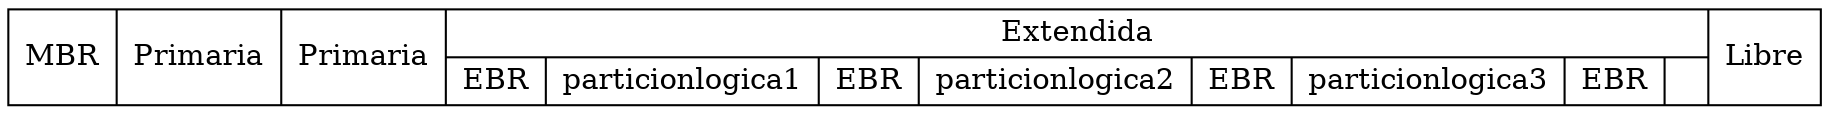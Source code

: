 digraph G {
		node [shape=record];struct1 [label="MBR|Primaria|Primaria|{ Extendida |{EBR |particionlogica1 |EBR |particionlogica2 |EBR |particionlogica3 |EBR |}}|Libre "];}